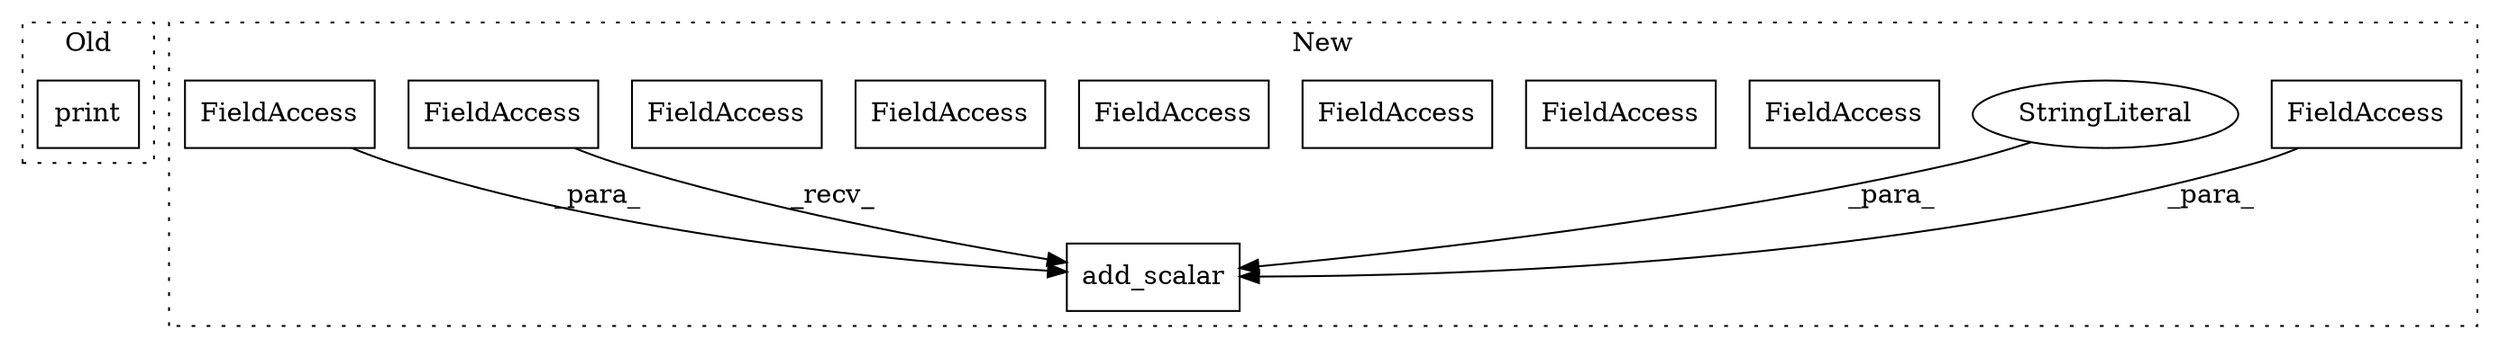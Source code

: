 digraph G {
subgraph cluster0 {
1 [label="print" a="32" s="6626,6705" l="6,2" shape="box"];
label = "Old";
style="dotted";
}
subgraph cluster1 {
2 [label="add_scalar" a="32" s="6942,6979" l="11,1" shape="box"];
3 [label="FieldAccess" a="22" s="6963" l="7" shape="box"];
4 [label="StringLiteral" a="45" s="6953" l="9" shape="ellipse"];
5 [label="FieldAccess" a="22" s="7145" l="8" shape="box"];
6 [label="FieldAccess" a="22" s="6935" l="6" shape="box"];
7 [label="FieldAccess" a="22" s="6971" l="8" shape="box"];
8 [label="FieldAccess" a="22" s="6990" l="6" shape="box"];
9 [label="FieldAccess" a="22" s="7078" l="6" shape="box"];
10 [label="FieldAccess" a="22" s="7034" l="8" shape="box"];
11 [label="FieldAccess" a="22" s="6935" l="6" shape="box"];
12 [label="FieldAccess" a="22" s="6971" l="8" shape="box"];
label = "New";
style="dotted";
}
3 -> 2 [label="_para_"];
4 -> 2 [label="_para_"];
11 -> 2 [label="_recv_"];
12 -> 2 [label="_para_"];
}